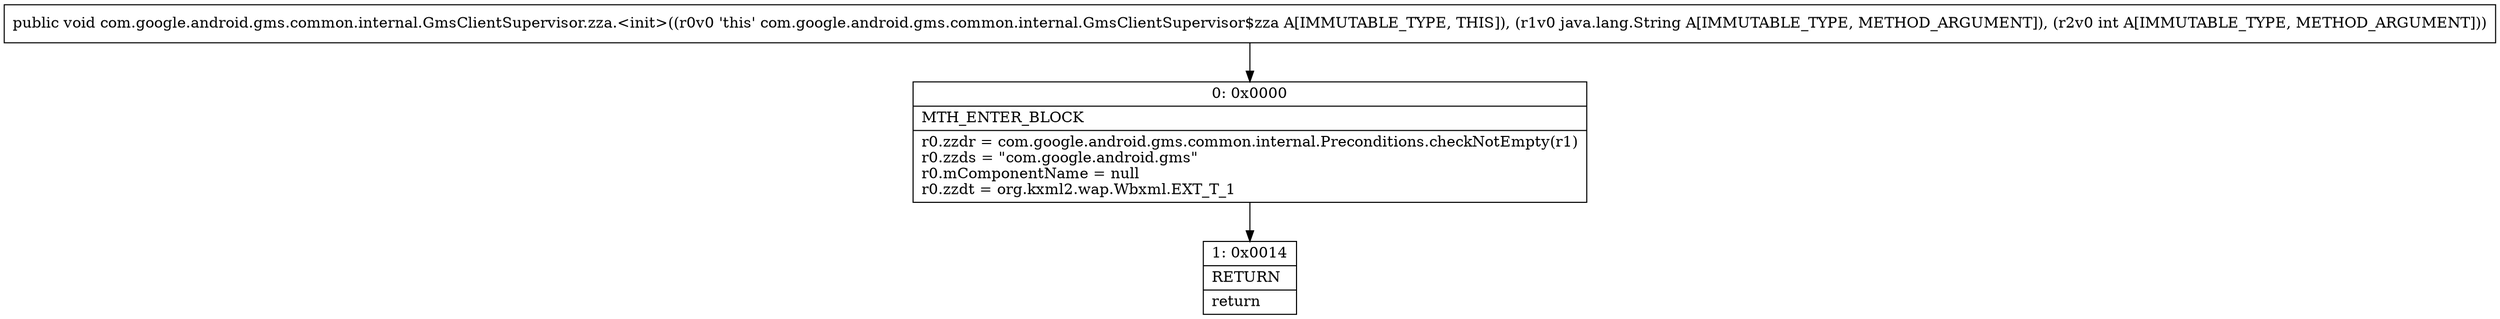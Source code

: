 digraph "CFG forcom.google.android.gms.common.internal.GmsClientSupervisor.zza.\<init\>(Ljava\/lang\/String;I)V" {
Node_0 [shape=record,label="{0\:\ 0x0000|MTH_ENTER_BLOCK\l|r0.zzdr = com.google.android.gms.common.internal.Preconditions.checkNotEmpty(r1)\lr0.zzds = \"com.google.android.gms\"\lr0.mComponentName = null\lr0.zzdt = org.kxml2.wap.Wbxml.EXT_T_1\l}"];
Node_1 [shape=record,label="{1\:\ 0x0014|RETURN\l|return\l}"];
MethodNode[shape=record,label="{public void com.google.android.gms.common.internal.GmsClientSupervisor.zza.\<init\>((r0v0 'this' com.google.android.gms.common.internal.GmsClientSupervisor$zza A[IMMUTABLE_TYPE, THIS]), (r1v0 java.lang.String A[IMMUTABLE_TYPE, METHOD_ARGUMENT]), (r2v0 int A[IMMUTABLE_TYPE, METHOD_ARGUMENT])) }"];
MethodNode -> Node_0;
Node_0 -> Node_1;
}


